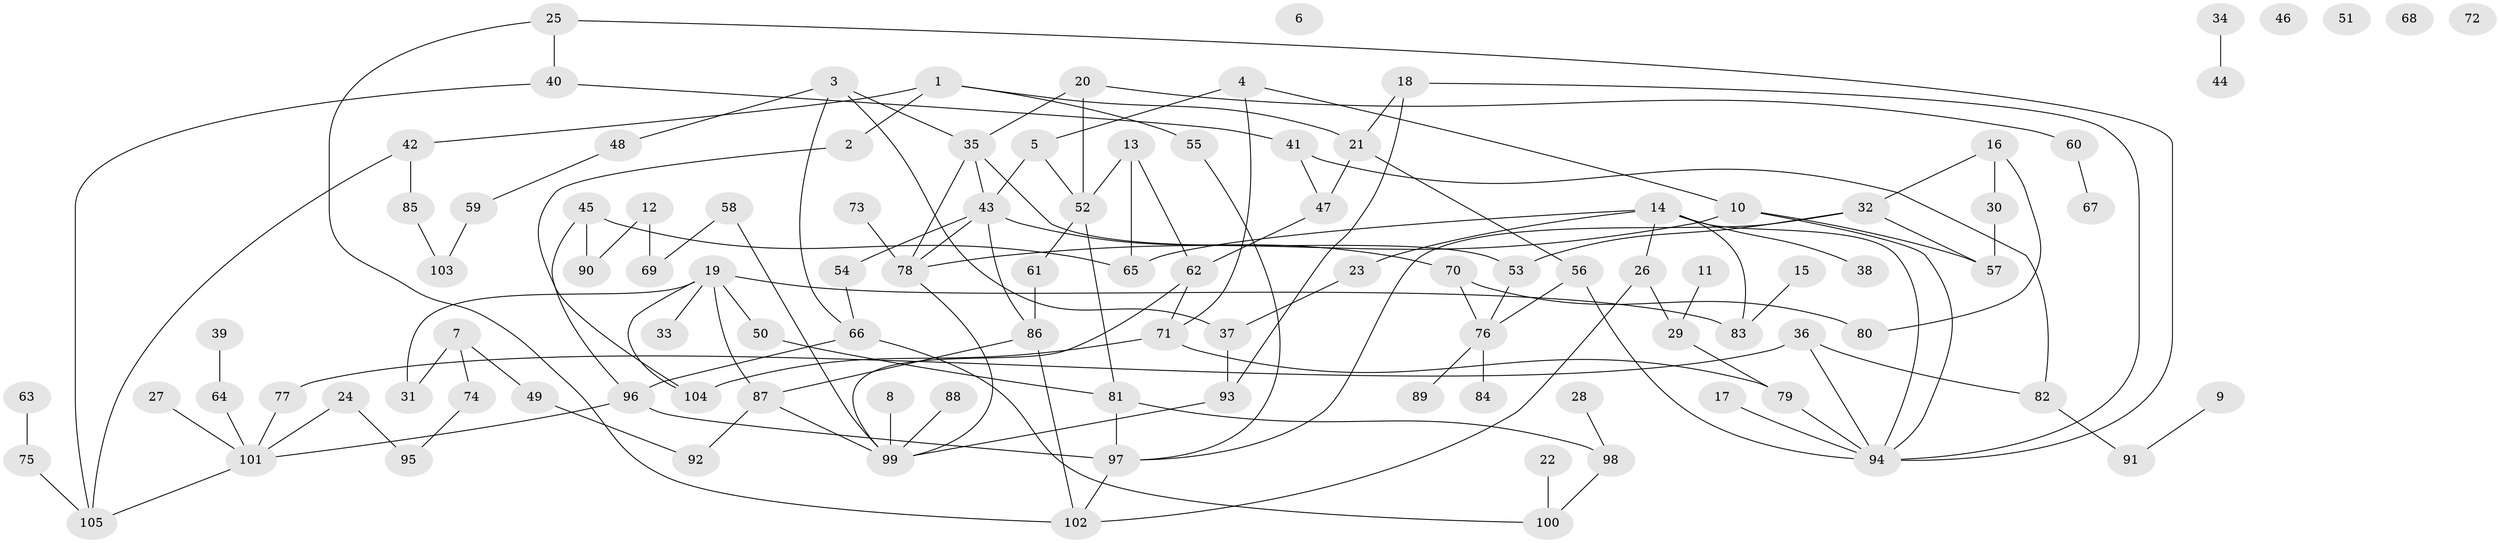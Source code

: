 // coarse degree distribution, {4: 0.17647058823529413, 5: 0.1323529411764706, 3: 0.17647058823529413, 7: 0.029411764705882353, 2: 0.2647058823529412, 1: 0.16176470588235295, 6: 0.04411764705882353, 8: 0.014705882352941176}
// Generated by graph-tools (version 1.1) at 2025/35/03/04/25 23:35:56]
// undirected, 105 vertices, 140 edges
graph export_dot {
  node [color=gray90,style=filled];
  1;
  2;
  3;
  4;
  5;
  6;
  7;
  8;
  9;
  10;
  11;
  12;
  13;
  14;
  15;
  16;
  17;
  18;
  19;
  20;
  21;
  22;
  23;
  24;
  25;
  26;
  27;
  28;
  29;
  30;
  31;
  32;
  33;
  34;
  35;
  36;
  37;
  38;
  39;
  40;
  41;
  42;
  43;
  44;
  45;
  46;
  47;
  48;
  49;
  50;
  51;
  52;
  53;
  54;
  55;
  56;
  57;
  58;
  59;
  60;
  61;
  62;
  63;
  64;
  65;
  66;
  67;
  68;
  69;
  70;
  71;
  72;
  73;
  74;
  75;
  76;
  77;
  78;
  79;
  80;
  81;
  82;
  83;
  84;
  85;
  86;
  87;
  88;
  89;
  90;
  91;
  92;
  93;
  94;
  95;
  96;
  97;
  98;
  99;
  100;
  101;
  102;
  103;
  104;
  105;
  1 -- 2;
  1 -- 21;
  1 -- 42;
  1 -- 55;
  2 -- 104;
  3 -- 35;
  3 -- 37;
  3 -- 48;
  3 -- 66;
  4 -- 5;
  4 -- 10;
  4 -- 71;
  5 -- 43;
  5 -- 52;
  7 -- 31;
  7 -- 49;
  7 -- 74;
  8 -- 99;
  9 -- 91;
  10 -- 57;
  10 -- 78;
  10 -- 94;
  11 -- 29;
  12 -- 69;
  12 -- 90;
  13 -- 52;
  13 -- 62;
  13 -- 65;
  14 -- 23;
  14 -- 26;
  14 -- 38;
  14 -- 65;
  14 -- 83;
  14 -- 94;
  15 -- 83;
  16 -- 30;
  16 -- 32;
  16 -- 80;
  17 -- 94;
  18 -- 21;
  18 -- 93;
  18 -- 94;
  19 -- 31;
  19 -- 33;
  19 -- 50;
  19 -- 83;
  19 -- 87;
  19 -- 104;
  20 -- 35;
  20 -- 52;
  20 -- 60;
  21 -- 47;
  21 -- 56;
  22 -- 100;
  23 -- 37;
  24 -- 95;
  24 -- 101;
  25 -- 40;
  25 -- 94;
  25 -- 102;
  26 -- 29;
  26 -- 102;
  27 -- 101;
  28 -- 98;
  29 -- 79;
  30 -- 57;
  32 -- 53;
  32 -- 57;
  32 -- 97;
  34 -- 44;
  35 -- 43;
  35 -- 53;
  35 -- 78;
  36 -- 77;
  36 -- 82;
  36 -- 94;
  37 -- 93;
  39 -- 64;
  40 -- 41;
  40 -- 105;
  41 -- 47;
  41 -- 82;
  42 -- 85;
  42 -- 105;
  43 -- 54;
  43 -- 70;
  43 -- 78;
  43 -- 86;
  45 -- 65;
  45 -- 90;
  45 -- 96;
  47 -- 62;
  48 -- 59;
  49 -- 92;
  50 -- 81;
  52 -- 61;
  52 -- 81;
  53 -- 76;
  54 -- 66;
  55 -- 97;
  56 -- 76;
  56 -- 94;
  58 -- 69;
  58 -- 99;
  59 -- 103;
  60 -- 67;
  61 -- 86;
  62 -- 71;
  62 -- 99;
  63 -- 75;
  64 -- 101;
  66 -- 96;
  66 -- 100;
  70 -- 76;
  70 -- 80;
  71 -- 79;
  71 -- 104;
  73 -- 78;
  74 -- 95;
  75 -- 105;
  76 -- 84;
  76 -- 89;
  77 -- 101;
  78 -- 99;
  79 -- 94;
  81 -- 97;
  81 -- 98;
  82 -- 91;
  85 -- 103;
  86 -- 87;
  86 -- 102;
  87 -- 92;
  87 -- 99;
  88 -- 99;
  93 -- 99;
  96 -- 97;
  96 -- 101;
  97 -- 102;
  98 -- 100;
  101 -- 105;
}
